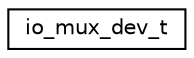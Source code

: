 digraph "Graphical Class Hierarchy"
{
  edge [fontname="Helvetica",fontsize="10",labelfontname="Helvetica",labelfontsize="10"];
  node [fontname="Helvetica",fontsize="10",shape=record];
  rankdir="LR";
  Node0 [label="io_mux_dev_t",height=0.2,width=0.4,color="black", fillcolor="white", style="filled",URL="$structio__mux__dev__t.html"];
}
